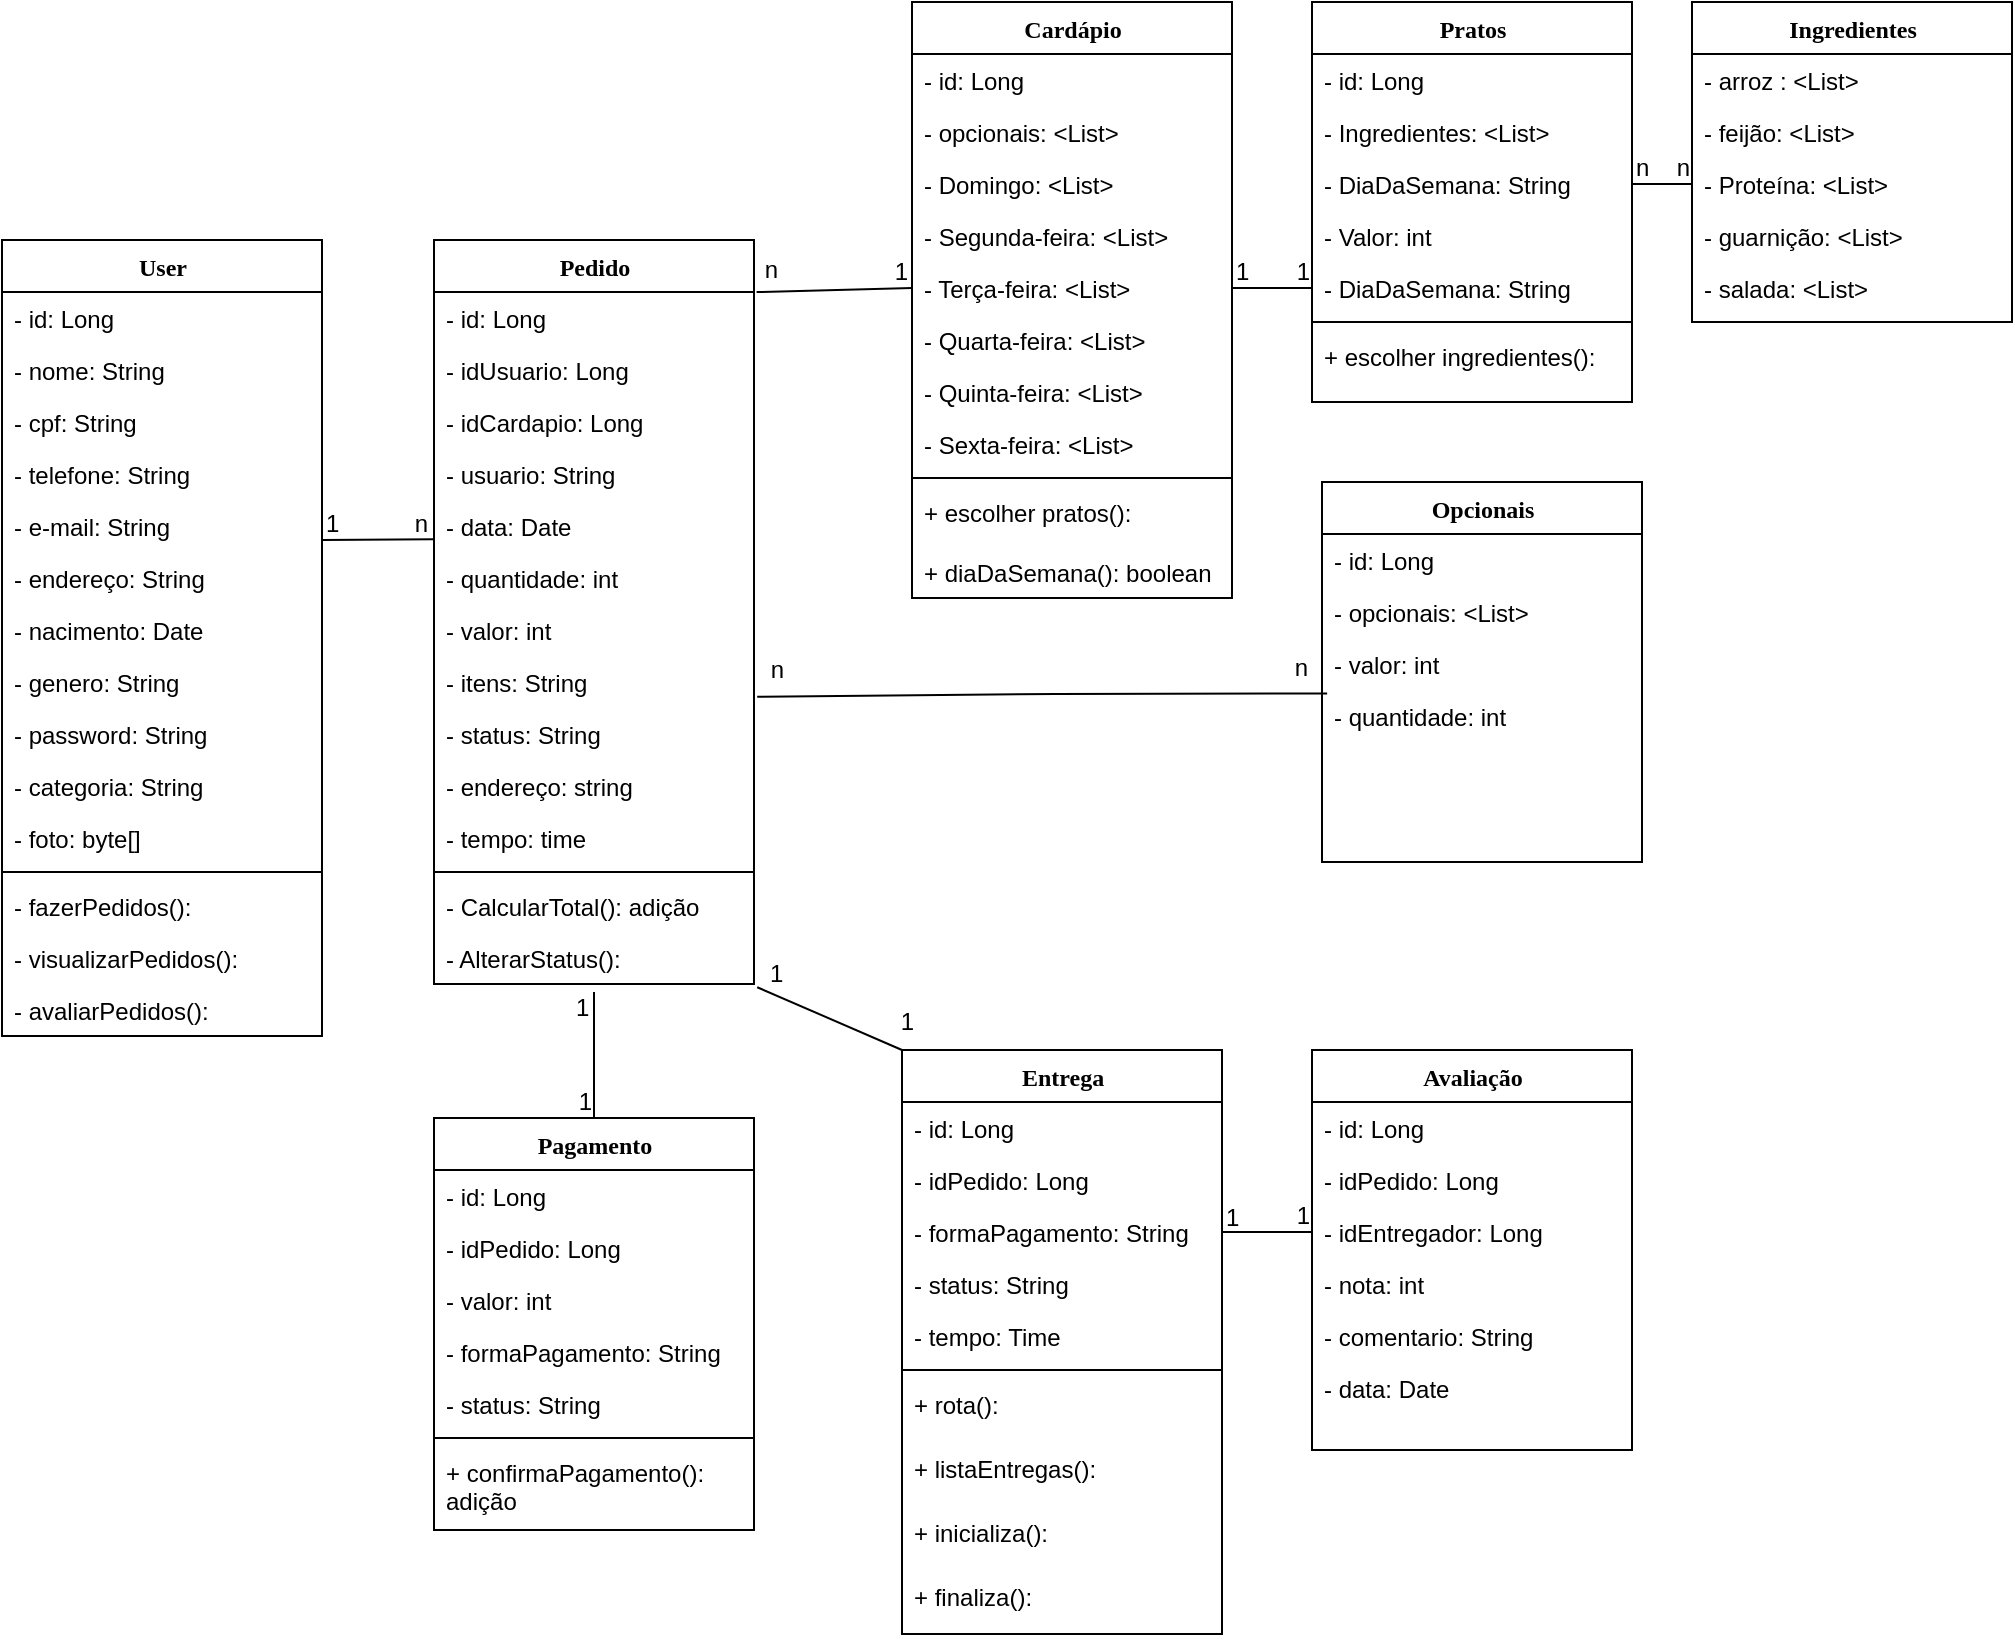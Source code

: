 <mxfile version="23.1.5" type="github">
  <diagram name="Page-1" id="9f46799a-70d6-7492-0946-bef42562c5a5">
    <mxGraphModel dx="1012" dy="370" grid="1" gridSize="10" guides="1" tooltips="1" connect="1" arrows="1" fold="1" page="1" pageScale="1" pageWidth="1100" pageHeight="850" background="none" math="0" shadow="0">
      <root>
        <mxCell id="0" />
        <mxCell id="1" parent="0" />
        <mxCell id="78961159f06e98e8-17" value="User" style="swimlane;html=1;fontStyle=1;align=center;verticalAlign=top;childLayout=stackLayout;horizontal=1;startSize=26;horizontalStack=0;resizeParent=1;resizeLast=0;collapsible=1;marginBottom=0;swimlaneFillColor=#ffffff;rounded=0;shadow=0;comic=0;labelBackgroundColor=none;strokeWidth=1;fillColor=none;fontFamily=Verdana;fontSize=12" parent="1" vertex="1">
          <mxGeometry x="20" y="139" width="160" height="398" as="geometry" />
        </mxCell>
        <mxCell id="78961159f06e98e8-21" value="- id: Long" style="text;html=1;strokeColor=none;fillColor=none;align=left;verticalAlign=top;spacingLeft=4;spacingRight=4;whiteSpace=wrap;overflow=hidden;rotatable=0;points=[[0,0.5],[1,0.5]];portConstraint=eastwest;" parent="78961159f06e98e8-17" vertex="1">
          <mxGeometry y="26" width="160" height="26" as="geometry" />
        </mxCell>
        <mxCell id="LVSfoBUtal7aQ-BoGcMX-21" value="- nome: String" style="text;html=1;strokeColor=none;fillColor=none;align=left;verticalAlign=top;spacingLeft=4;spacingRight=4;whiteSpace=wrap;overflow=hidden;rotatable=0;points=[[0,0.5],[1,0.5]];portConstraint=eastwest;" parent="78961159f06e98e8-17" vertex="1">
          <mxGeometry y="52" width="160" height="26" as="geometry" />
        </mxCell>
        <mxCell id="78961159f06e98e8-23" value="- cpf: String" style="text;html=1;strokeColor=none;fillColor=none;align=left;verticalAlign=top;spacingLeft=4;spacingRight=4;whiteSpace=wrap;overflow=hidden;rotatable=0;points=[[0,0.5],[1,0.5]];portConstraint=eastwest;" parent="78961159f06e98e8-17" vertex="1">
          <mxGeometry y="78" width="160" height="26" as="geometry" />
        </mxCell>
        <mxCell id="78961159f06e98e8-25" value="- telefone: String" style="text;html=1;strokeColor=none;fillColor=none;align=left;verticalAlign=top;spacingLeft=4;spacingRight=4;whiteSpace=wrap;overflow=hidden;rotatable=0;points=[[0,0.5],[1,0.5]];portConstraint=eastwest;" parent="78961159f06e98e8-17" vertex="1">
          <mxGeometry y="104" width="160" height="26" as="geometry" />
        </mxCell>
        <mxCell id="78961159f06e98e8-26" value="- e-mail: String" style="text;html=1;strokeColor=none;fillColor=none;align=left;verticalAlign=top;spacingLeft=4;spacingRight=4;whiteSpace=wrap;overflow=hidden;rotatable=0;points=[[0,0.5],[1,0.5]];portConstraint=eastwest;" parent="78961159f06e98e8-17" vertex="1">
          <mxGeometry y="130" width="160" height="26" as="geometry" />
        </mxCell>
        <mxCell id="78961159f06e98e8-24" value="- endereço: String&lt;div&gt;&lt;br&gt;&lt;/div&gt;" style="text;html=1;strokeColor=none;fillColor=none;align=left;verticalAlign=top;spacingLeft=4;spacingRight=4;whiteSpace=wrap;overflow=hidden;rotatable=0;points=[[0,0.5],[1,0.5]];portConstraint=eastwest;" parent="78961159f06e98e8-17" vertex="1">
          <mxGeometry y="156" width="160" height="26" as="geometry" />
        </mxCell>
        <mxCell id="LVSfoBUtal7aQ-BoGcMX-1" value="- nacimento: Date&lt;div&gt;&lt;br&gt;&lt;/div&gt;" style="text;html=1;strokeColor=none;fillColor=none;align=left;verticalAlign=top;spacingLeft=4;spacingRight=4;whiteSpace=wrap;overflow=hidden;rotatable=0;points=[[0,0.5],[1,0.5]];portConstraint=eastwest;" parent="78961159f06e98e8-17" vertex="1">
          <mxGeometry y="182" width="160" height="26" as="geometry" />
        </mxCell>
        <mxCell id="LVSfoBUtal7aQ-BoGcMX-2" value="- genero: String&lt;div&gt;&lt;br&gt;&lt;/div&gt;" style="text;html=1;strokeColor=none;fillColor=none;align=left;verticalAlign=top;spacingLeft=4;spacingRight=4;whiteSpace=wrap;overflow=hidden;rotatable=0;points=[[0,0.5],[1,0.5]];portConstraint=eastwest;" parent="78961159f06e98e8-17" vertex="1">
          <mxGeometry y="208" width="160" height="26" as="geometry" />
        </mxCell>
        <mxCell id="LVSfoBUtal7aQ-BoGcMX-3" value="- password: String&lt;div&gt;&lt;br&gt;&lt;/div&gt;" style="text;html=1;strokeColor=none;fillColor=none;align=left;verticalAlign=top;spacingLeft=4;spacingRight=4;whiteSpace=wrap;overflow=hidden;rotatable=0;points=[[0,0.5],[1,0.5]];portConstraint=eastwest;" parent="78961159f06e98e8-17" vertex="1">
          <mxGeometry y="234" width="160" height="26" as="geometry" />
        </mxCell>
        <mxCell id="LVSfoBUtal7aQ-BoGcMX-4" value="- categoria: String&lt;div&gt;&lt;br&gt;&lt;/div&gt;" style="text;html=1;strokeColor=none;fillColor=none;align=left;verticalAlign=top;spacingLeft=4;spacingRight=4;whiteSpace=wrap;overflow=hidden;rotatable=0;points=[[0,0.5],[1,0.5]];portConstraint=eastwest;" parent="78961159f06e98e8-17" vertex="1">
          <mxGeometry y="260" width="160" height="26" as="geometry" />
        </mxCell>
        <mxCell id="LVSfoBUtal7aQ-BoGcMX-5" value="- foto: byte[]&lt;div&gt;&lt;br&gt;&lt;/div&gt;" style="text;html=1;strokeColor=none;fillColor=none;align=left;verticalAlign=top;spacingLeft=4;spacingRight=4;whiteSpace=wrap;overflow=hidden;rotatable=0;points=[[0,0.5],[1,0.5]];portConstraint=eastwest;" parent="78961159f06e98e8-17" vertex="1">
          <mxGeometry y="286" width="160" height="26" as="geometry" />
        </mxCell>
        <mxCell id="78961159f06e98e8-19" value="" style="line;html=1;strokeWidth=1;fillColor=none;align=left;verticalAlign=middle;spacingTop=-1;spacingLeft=3;spacingRight=3;rotatable=0;labelPosition=right;points=[];portConstraint=eastwest;" parent="78961159f06e98e8-17" vertex="1">
          <mxGeometry y="312" width="160" height="8" as="geometry" />
        </mxCell>
        <mxCell id="LVSfoBUtal7aQ-BoGcMX-50" value="- fazerPedidos():" style="text;html=1;strokeColor=none;fillColor=none;align=left;verticalAlign=top;spacingLeft=4;spacingRight=4;whiteSpace=wrap;overflow=hidden;rotatable=0;points=[[0,0.5],[1,0.5]];portConstraint=eastwest;" parent="78961159f06e98e8-17" vertex="1">
          <mxGeometry y="320" width="160" height="26" as="geometry" />
        </mxCell>
        <mxCell id="LVSfoBUtal7aQ-BoGcMX-51" value="- visualizarPedidos():" style="text;html=1;strokeColor=none;fillColor=none;align=left;verticalAlign=top;spacingLeft=4;spacingRight=4;whiteSpace=wrap;overflow=hidden;rotatable=0;points=[[0,0.5],[1,0.5]];portConstraint=eastwest;" parent="78961159f06e98e8-17" vertex="1">
          <mxGeometry y="346" width="160" height="26" as="geometry" />
        </mxCell>
        <mxCell id="rGx-D_b44QxPL7IVL5x0-63" value="- avaliarPedidos():" style="text;html=1;strokeColor=none;fillColor=none;align=left;verticalAlign=top;spacingLeft=4;spacingRight=4;whiteSpace=wrap;overflow=hidden;rotatable=0;points=[[0,0.5],[1,0.5]];portConstraint=eastwest;" vertex="1" parent="78961159f06e98e8-17">
          <mxGeometry y="372" width="160" height="26" as="geometry" />
        </mxCell>
        <mxCell id="78961159f06e98e8-30" value="Cardápio" style="swimlane;html=1;fontStyle=1;align=center;verticalAlign=top;childLayout=stackLayout;horizontal=1;startSize=26;horizontalStack=0;resizeParent=1;resizeLast=0;collapsible=1;marginBottom=0;swimlaneFillColor=#ffffff;rounded=0;shadow=0;comic=0;labelBackgroundColor=none;strokeWidth=1;fillColor=none;fontFamily=Verdana;fontSize=12" parent="1" vertex="1">
          <mxGeometry x="475" y="20" width="160" height="298" as="geometry" />
        </mxCell>
        <mxCell id="78961159f06e98e8-31" value="- id: Long" style="text;html=1;strokeColor=none;fillColor=none;align=left;verticalAlign=top;spacingLeft=4;spacingRight=4;whiteSpace=wrap;overflow=hidden;rotatable=0;points=[[0,0.5],[1,0.5]];portConstraint=eastwest;" parent="78961159f06e98e8-30" vertex="1">
          <mxGeometry y="26" width="160" height="26" as="geometry" />
        </mxCell>
        <mxCell id="rGx-D_b44QxPL7IVL5x0-75" value="- opcionais: &amp;lt;List&amp;gt;" style="text;html=1;strokeColor=none;fillColor=none;align=left;verticalAlign=top;spacingLeft=4;spacingRight=4;whiteSpace=wrap;overflow=hidden;rotatable=0;points=[[0,0.5],[1,0.5]];portConstraint=eastwest;" vertex="1" parent="78961159f06e98e8-30">
          <mxGeometry y="52" width="160" height="26" as="geometry" />
        </mxCell>
        <mxCell id="rGx-D_b44QxPL7IVL5x0-22" value="- Domingo: &amp;lt;List&amp;gt;" style="text;html=1;strokeColor=none;fillColor=none;align=left;verticalAlign=top;spacingLeft=4;spacingRight=4;whiteSpace=wrap;overflow=hidden;rotatable=0;points=[[0,0.5],[1,0.5]];portConstraint=eastwest;" vertex="1" parent="78961159f06e98e8-30">
          <mxGeometry y="78" width="160" height="26" as="geometry" />
        </mxCell>
        <mxCell id="LVSfoBUtal7aQ-BoGcMX-16" value="- Segunda-feira: &amp;lt;List&amp;gt;" style="text;html=1;strokeColor=none;fillColor=none;align=left;verticalAlign=top;spacingLeft=4;spacingRight=4;whiteSpace=wrap;overflow=hidden;rotatable=0;points=[[0,0.5],[1,0.5]];portConstraint=eastwest;" parent="78961159f06e98e8-30" vertex="1">
          <mxGeometry y="104" width="160" height="26" as="geometry" />
        </mxCell>
        <mxCell id="LVSfoBUtal7aQ-BoGcMX-17" value="- Terça-feira: &amp;lt;List&amp;gt;" style="text;html=1;strokeColor=none;fillColor=none;align=left;verticalAlign=top;spacingLeft=4;spacingRight=4;whiteSpace=wrap;overflow=hidden;rotatable=0;points=[[0,0.5],[1,0.5]];portConstraint=eastwest;" parent="78961159f06e98e8-30" vertex="1">
          <mxGeometry y="130" width="160" height="26" as="geometry" />
        </mxCell>
        <mxCell id="LVSfoBUtal7aQ-BoGcMX-18" value="- Quarta-feira: &amp;lt;List&amp;gt;" style="text;html=1;strokeColor=none;fillColor=none;align=left;verticalAlign=top;spacingLeft=4;spacingRight=4;whiteSpace=wrap;overflow=hidden;rotatable=0;points=[[0,0.5],[1,0.5]];portConstraint=eastwest;" parent="78961159f06e98e8-30" vertex="1">
          <mxGeometry y="156" width="160" height="26" as="geometry" />
        </mxCell>
        <mxCell id="rGx-D_b44QxPL7IVL5x0-26" value="- Quinta-feira: &amp;lt;List&amp;gt;" style="text;html=1;strokeColor=none;fillColor=none;align=left;verticalAlign=top;spacingLeft=4;spacingRight=4;whiteSpace=wrap;overflow=hidden;rotatable=0;points=[[0,0.5],[1,0.5]];portConstraint=eastwest;" vertex="1" parent="78961159f06e98e8-30">
          <mxGeometry y="182" width="160" height="26" as="geometry" />
        </mxCell>
        <mxCell id="rGx-D_b44QxPL7IVL5x0-27" value="- Sexta-feira: &amp;lt;List&amp;gt;" style="text;html=1;strokeColor=none;fillColor=none;align=left;verticalAlign=top;spacingLeft=4;spacingRight=4;whiteSpace=wrap;overflow=hidden;rotatable=0;points=[[0,0.5],[1,0.5]];portConstraint=eastwest;" vertex="1" parent="78961159f06e98e8-30">
          <mxGeometry y="208" width="160" height="26" as="geometry" />
        </mxCell>
        <mxCell id="78961159f06e98e8-38" value="" style="line;html=1;strokeWidth=1;fillColor=none;align=left;verticalAlign=middle;spacingTop=-1;spacingLeft=3;spacingRight=3;rotatable=0;labelPosition=right;points=[];portConstraint=eastwest;" parent="78961159f06e98e8-30" vertex="1">
          <mxGeometry y="234" width="160" height="8" as="geometry" />
        </mxCell>
        <mxCell id="rGx-D_b44QxPL7IVL5x0-25" value="+ escolher pratos():&amp;nbsp;" style="text;html=1;strokeColor=none;fillColor=none;align=left;verticalAlign=top;spacingLeft=4;spacingRight=4;whiteSpace=wrap;overflow=hidden;rotatable=0;points=[[0,0.5],[1,0.5]];portConstraint=eastwest;" vertex="1" parent="78961159f06e98e8-30">
          <mxGeometry y="242" width="160" height="30" as="geometry" />
        </mxCell>
        <mxCell id="78961159f06e98e8-42" value="+ diaDaSemana(): boolean" style="text;html=1;strokeColor=none;fillColor=none;align=left;verticalAlign=top;spacingLeft=4;spacingRight=4;whiteSpace=wrap;overflow=hidden;rotatable=0;points=[[0,0.5],[1,0.5]];portConstraint=eastwest;" parent="78961159f06e98e8-30" vertex="1">
          <mxGeometry y="272" width="160" height="26" as="geometry" />
        </mxCell>
        <mxCell id="78961159f06e98e8-43" value="Avaliação" style="swimlane;html=1;fontStyle=1;align=center;verticalAlign=top;childLayout=stackLayout;horizontal=1;startSize=26;horizontalStack=0;resizeParent=1;resizeLast=0;collapsible=1;marginBottom=0;swimlaneFillColor=#ffffff;rounded=0;shadow=0;comic=0;labelBackgroundColor=none;strokeWidth=1;fillColor=none;fontFamily=Verdana;fontSize=12" parent="1" vertex="1">
          <mxGeometry x="675" y="544" width="160" height="200" as="geometry" />
        </mxCell>
        <mxCell id="78961159f06e98e8-44" value="- id: Long" style="text;html=1;strokeColor=none;fillColor=none;align=left;verticalAlign=top;spacingLeft=4;spacingRight=4;whiteSpace=wrap;overflow=hidden;rotatable=0;points=[[0,0.5],[1,0.5]];portConstraint=eastwest;" parent="78961159f06e98e8-43" vertex="1">
          <mxGeometry y="26" width="160" height="26" as="geometry" />
        </mxCell>
        <mxCell id="78961159f06e98e8-45" value="- idPedido: Long" style="text;html=1;strokeColor=none;fillColor=none;align=left;verticalAlign=top;spacingLeft=4;spacingRight=4;whiteSpace=wrap;overflow=hidden;rotatable=0;points=[[0,0.5],[1,0.5]];portConstraint=eastwest;" parent="78961159f06e98e8-43" vertex="1">
          <mxGeometry y="52" width="160" height="26" as="geometry" />
        </mxCell>
        <mxCell id="78961159f06e98e8-49" value="- idEntregador: Long" style="text;html=1;strokeColor=none;fillColor=none;align=left;verticalAlign=top;spacingLeft=4;spacingRight=4;whiteSpace=wrap;overflow=hidden;rotatable=0;points=[[0,0.5],[1,0.5]];portConstraint=eastwest;" parent="78961159f06e98e8-43" vertex="1">
          <mxGeometry y="78" width="160" height="26" as="geometry" />
        </mxCell>
        <mxCell id="LVSfoBUtal7aQ-BoGcMX-27" value="- nota: int" style="text;html=1;strokeColor=none;fillColor=none;align=left;verticalAlign=top;spacingLeft=4;spacingRight=4;whiteSpace=wrap;overflow=hidden;rotatable=0;points=[[0,0.5],[1,0.5]];portConstraint=eastwest;" parent="78961159f06e98e8-43" vertex="1">
          <mxGeometry y="104" width="160" height="26" as="geometry" />
        </mxCell>
        <mxCell id="LVSfoBUtal7aQ-BoGcMX-28" value="- comentario: String" style="text;html=1;strokeColor=none;fillColor=none;align=left;verticalAlign=top;spacingLeft=4;spacingRight=4;whiteSpace=wrap;overflow=hidden;rotatable=0;points=[[0,0.5],[1,0.5]];portConstraint=eastwest;" parent="78961159f06e98e8-43" vertex="1">
          <mxGeometry y="130" width="160" height="26" as="geometry" />
        </mxCell>
        <mxCell id="LVSfoBUtal7aQ-BoGcMX-29" value="- data: Date" style="text;html=1;strokeColor=none;fillColor=none;align=left;verticalAlign=top;spacingLeft=4;spacingRight=4;whiteSpace=wrap;overflow=hidden;rotatable=0;points=[[0,0.5],[1,0.5]];portConstraint=eastwest;" parent="78961159f06e98e8-43" vertex="1">
          <mxGeometry y="156" width="160" height="26" as="geometry" />
        </mxCell>
        <mxCell id="78961159f06e98e8-69" value="Pedido" style="swimlane;html=1;fontStyle=1;align=center;verticalAlign=top;childLayout=stackLayout;horizontal=1;startSize=26;horizontalStack=0;resizeParent=1;resizeLast=0;collapsible=1;marginBottom=0;swimlaneFillColor=#ffffff;rounded=0;shadow=0;comic=0;labelBackgroundColor=none;strokeWidth=1;fillColor=none;fontFamily=Verdana;fontSize=12" parent="1" vertex="1">
          <mxGeometry x="236" y="139" width="160" height="372" as="geometry" />
        </mxCell>
        <mxCell id="LVSfoBUtal7aQ-BoGcMX-22" value="- id: Long" style="text;html=1;strokeColor=none;fillColor=none;align=left;verticalAlign=top;spacingLeft=4;spacingRight=4;whiteSpace=wrap;overflow=hidden;rotatable=0;points=[[0,0.5],[1,0.5]];portConstraint=eastwest;" parent="78961159f06e98e8-69" vertex="1">
          <mxGeometry y="26" width="160" height="26" as="geometry" />
        </mxCell>
        <mxCell id="LVSfoBUtal7aQ-BoGcMX-23" value="- idUsuario: Long" style="text;html=1;strokeColor=none;fillColor=none;align=left;verticalAlign=top;spacingLeft=4;spacingRight=4;whiteSpace=wrap;overflow=hidden;rotatable=0;points=[[0,0.5],[1,0.5]];portConstraint=eastwest;" parent="78961159f06e98e8-69" vertex="1">
          <mxGeometry y="52" width="160" height="26" as="geometry" />
        </mxCell>
        <mxCell id="rGx-D_b44QxPL7IVL5x0-43" value="- idCardapio: Long" style="text;html=1;strokeColor=none;fillColor=none;align=left;verticalAlign=top;spacingLeft=4;spacingRight=4;whiteSpace=wrap;overflow=hidden;rotatable=0;points=[[0,0.5],[1,0.5]];portConstraint=eastwest;" vertex="1" parent="78961159f06e98e8-69">
          <mxGeometry y="78" width="160" height="26" as="geometry" />
        </mxCell>
        <mxCell id="LVSfoBUtal7aQ-BoGcMX-24" value="- usuario: String" style="text;html=1;strokeColor=none;fillColor=none;align=left;verticalAlign=top;spacingLeft=4;spacingRight=4;whiteSpace=wrap;overflow=hidden;rotatable=0;points=[[0,0.5],[1,0.5]];portConstraint=eastwest;" parent="78961159f06e98e8-69" vertex="1">
          <mxGeometry y="104" width="160" height="26" as="geometry" />
        </mxCell>
        <mxCell id="78961159f06e98e8-71" value="- data: Date" style="text;html=1;strokeColor=none;fillColor=none;align=left;verticalAlign=top;spacingLeft=4;spacingRight=4;whiteSpace=wrap;overflow=hidden;rotatable=0;points=[[0,0.5],[1,0.5]];portConstraint=eastwest;" parent="78961159f06e98e8-69" vertex="1">
          <mxGeometry y="130" width="160" height="26" as="geometry" />
        </mxCell>
        <mxCell id="rGx-D_b44QxPL7IVL5x0-80" value="- quantidade: int" style="text;html=1;strokeColor=none;fillColor=none;align=left;verticalAlign=top;spacingLeft=4;spacingRight=4;whiteSpace=wrap;overflow=hidden;rotatable=0;points=[[0,0.5],[1,0.5]];portConstraint=eastwest;" vertex="1" parent="78961159f06e98e8-69">
          <mxGeometry y="156" width="160" height="26" as="geometry" />
        </mxCell>
        <mxCell id="78961159f06e98e8-72" value="- valor: int" style="text;html=1;strokeColor=none;fillColor=none;align=left;verticalAlign=top;spacingLeft=4;spacingRight=4;whiteSpace=wrap;overflow=hidden;rotatable=0;points=[[0,0.5],[1,0.5]];portConstraint=eastwest;" parent="78961159f06e98e8-69" vertex="1">
          <mxGeometry y="182" width="160" height="26" as="geometry" />
        </mxCell>
        <mxCell id="78961159f06e98e8-74" value="- itens: String" style="text;html=1;strokeColor=none;fillColor=none;align=left;verticalAlign=top;spacingLeft=4;spacingRight=4;whiteSpace=wrap;overflow=hidden;rotatable=0;points=[[0,0.5],[1,0.5]];portConstraint=eastwest;" parent="78961159f06e98e8-69" vertex="1">
          <mxGeometry y="208" width="160" height="26" as="geometry" />
        </mxCell>
        <mxCell id="78961159f06e98e8-75" value="- status: String" style="text;html=1;strokeColor=none;fillColor=none;align=left;verticalAlign=top;spacingLeft=4;spacingRight=4;whiteSpace=wrap;overflow=hidden;rotatable=0;points=[[0,0.5],[1,0.5]];portConstraint=eastwest;" parent="78961159f06e98e8-69" vertex="1">
          <mxGeometry y="234" width="160" height="26" as="geometry" />
        </mxCell>
        <mxCell id="78961159f06e98e8-76" value="- endereço: string" style="text;html=1;strokeColor=none;fillColor=none;align=left;verticalAlign=top;spacingLeft=4;spacingRight=4;whiteSpace=wrap;overflow=hidden;rotatable=0;points=[[0,0.5],[1,0.5]];portConstraint=eastwest;" parent="78961159f06e98e8-69" vertex="1">
          <mxGeometry y="260" width="160" height="26" as="geometry" />
        </mxCell>
        <mxCell id="rGx-D_b44QxPL7IVL5x0-44" value="- tempo: time" style="text;html=1;strokeColor=none;fillColor=none;align=left;verticalAlign=top;spacingLeft=4;spacingRight=4;whiteSpace=wrap;overflow=hidden;rotatable=0;points=[[0,0.5],[1,0.5]];portConstraint=eastwest;" vertex="1" parent="78961159f06e98e8-69">
          <mxGeometry y="286" width="160" height="26" as="geometry" />
        </mxCell>
        <mxCell id="78961159f06e98e8-77" value="" style="line;html=1;strokeWidth=1;fillColor=none;align=left;verticalAlign=middle;spacingTop=-1;spacingLeft=3;spacingRight=3;rotatable=0;labelPosition=right;points=[];portConstraint=eastwest;" parent="78961159f06e98e8-69" vertex="1">
          <mxGeometry y="312" width="160" height="8" as="geometry" />
        </mxCell>
        <mxCell id="rGx-D_b44QxPL7IVL5x0-62" value="- CalcularTotal(): adição" style="text;html=1;strokeColor=none;fillColor=none;align=left;verticalAlign=top;spacingLeft=4;spacingRight=4;whiteSpace=wrap;overflow=hidden;rotatable=0;points=[[0,0.5],[1,0.5]];portConstraint=eastwest;" vertex="1" parent="78961159f06e98e8-69">
          <mxGeometry y="320" width="160" height="26" as="geometry" />
        </mxCell>
        <mxCell id="78961159f06e98e8-81" value="- AlterarStatus():" style="text;html=1;strokeColor=none;fillColor=none;align=left;verticalAlign=top;spacingLeft=4;spacingRight=4;whiteSpace=wrap;overflow=hidden;rotatable=0;points=[[0,0.5],[1,0.5]];portConstraint=eastwest;" parent="78961159f06e98e8-69" vertex="1">
          <mxGeometry y="346" width="160" height="26" as="geometry" />
        </mxCell>
        <mxCell id="LVSfoBUtal7aQ-BoGcMX-31" value="Pagamento" style="swimlane;html=1;fontStyle=1;align=center;verticalAlign=top;childLayout=stackLayout;horizontal=1;startSize=26;horizontalStack=0;resizeParent=1;resizeLast=0;collapsible=1;marginBottom=0;swimlaneFillColor=#ffffff;rounded=0;shadow=0;comic=0;labelBackgroundColor=none;strokeWidth=1;fillColor=none;fontFamily=Verdana;fontSize=12" parent="1" vertex="1">
          <mxGeometry x="236" y="578" width="160" height="206" as="geometry" />
        </mxCell>
        <mxCell id="LVSfoBUtal7aQ-BoGcMX-32" value="- id: Long" style="text;html=1;strokeColor=none;fillColor=none;align=left;verticalAlign=top;spacingLeft=4;spacingRight=4;whiteSpace=wrap;overflow=hidden;rotatable=0;points=[[0,0.5],[1,0.5]];portConstraint=eastwest;" parent="LVSfoBUtal7aQ-BoGcMX-31" vertex="1">
          <mxGeometry y="26" width="160" height="26" as="geometry" />
        </mxCell>
        <mxCell id="LVSfoBUtal7aQ-BoGcMX-33" value="- idPedido: Long" style="text;html=1;strokeColor=none;fillColor=none;align=left;verticalAlign=top;spacingLeft=4;spacingRight=4;whiteSpace=wrap;overflow=hidden;rotatable=0;points=[[0,0.5],[1,0.5]];portConstraint=eastwest;" parent="LVSfoBUtal7aQ-BoGcMX-31" vertex="1">
          <mxGeometry y="52" width="160" height="26" as="geometry" />
        </mxCell>
        <mxCell id="rGx-D_b44QxPL7IVL5x0-81" value="- valor: int" style="text;html=1;strokeColor=none;fillColor=none;align=left;verticalAlign=top;spacingLeft=4;spacingRight=4;whiteSpace=wrap;overflow=hidden;rotatable=0;points=[[0,0.5],[1,0.5]];portConstraint=eastwest;" vertex="1" parent="LVSfoBUtal7aQ-BoGcMX-31">
          <mxGeometry y="78" width="160" height="26" as="geometry" />
        </mxCell>
        <mxCell id="LVSfoBUtal7aQ-BoGcMX-35" value="- formaPagamento: String" style="text;html=1;strokeColor=none;fillColor=none;align=left;verticalAlign=top;spacingLeft=4;spacingRight=4;whiteSpace=wrap;overflow=hidden;rotatable=0;points=[[0,0.5],[1,0.5]];portConstraint=eastwest;" parent="LVSfoBUtal7aQ-BoGcMX-31" vertex="1">
          <mxGeometry y="104" width="160" height="26" as="geometry" />
        </mxCell>
        <mxCell id="LVSfoBUtal7aQ-BoGcMX-36" value="- status: String" style="text;html=1;strokeColor=none;fillColor=none;align=left;verticalAlign=top;spacingLeft=4;spacingRight=4;whiteSpace=wrap;overflow=hidden;rotatable=0;points=[[0,0.5],[1,0.5]];portConstraint=eastwest;" parent="LVSfoBUtal7aQ-BoGcMX-31" vertex="1">
          <mxGeometry y="130" width="160" height="26" as="geometry" />
        </mxCell>
        <mxCell id="LVSfoBUtal7aQ-BoGcMX-38" value="" style="line;html=1;strokeWidth=1;fillColor=none;align=left;verticalAlign=middle;spacingTop=-1;spacingLeft=3;spacingRight=3;rotatable=0;labelPosition=right;points=[];portConstraint=eastwest;" parent="LVSfoBUtal7aQ-BoGcMX-31" vertex="1">
          <mxGeometry y="156" width="160" height="8" as="geometry" />
        </mxCell>
        <mxCell id="LVSfoBUtal7aQ-BoGcMX-39" value="+ confirmaPagamento(): adição" style="text;html=1;strokeColor=none;fillColor=none;align=left;verticalAlign=top;spacingLeft=4;spacingRight=4;whiteSpace=wrap;overflow=hidden;rotatable=0;points=[[0,0.5],[1,0.5]];portConstraint=eastwest;" parent="LVSfoBUtal7aQ-BoGcMX-31" vertex="1">
          <mxGeometry y="164" width="160" height="42" as="geometry" />
        </mxCell>
        <mxCell id="LVSfoBUtal7aQ-BoGcMX-40" value="Entrega" style="swimlane;html=1;fontStyle=1;align=center;verticalAlign=top;childLayout=stackLayout;horizontal=1;startSize=26;horizontalStack=0;resizeParent=1;resizeLast=0;collapsible=1;marginBottom=0;swimlaneFillColor=#ffffff;rounded=0;shadow=0;comic=0;labelBackgroundColor=none;strokeWidth=1;fillColor=none;fontFamily=Verdana;fontSize=12" parent="1" vertex="1">
          <mxGeometry x="470" y="544" width="160" height="292" as="geometry" />
        </mxCell>
        <mxCell id="LVSfoBUtal7aQ-BoGcMX-41" value="- id: Long" style="text;html=1;strokeColor=none;fillColor=none;align=left;verticalAlign=top;spacingLeft=4;spacingRight=4;whiteSpace=wrap;overflow=hidden;rotatable=0;points=[[0,0.5],[1,0.5]];portConstraint=eastwest;" parent="LVSfoBUtal7aQ-BoGcMX-40" vertex="1">
          <mxGeometry y="26" width="160" height="26" as="geometry" />
        </mxCell>
        <mxCell id="LVSfoBUtal7aQ-BoGcMX-42" value="- idPedido: Long" style="text;html=1;strokeColor=none;fillColor=none;align=left;verticalAlign=top;spacingLeft=4;spacingRight=4;whiteSpace=wrap;overflow=hidden;rotatable=0;points=[[0,0.5],[1,0.5]];portConstraint=eastwest;" parent="LVSfoBUtal7aQ-BoGcMX-40" vertex="1">
          <mxGeometry y="52" width="160" height="26" as="geometry" />
        </mxCell>
        <mxCell id="LVSfoBUtal7aQ-BoGcMX-43" value="- formaPagamento: String" style="text;html=1;strokeColor=none;fillColor=none;align=left;verticalAlign=top;spacingLeft=4;spacingRight=4;whiteSpace=wrap;overflow=hidden;rotatable=0;points=[[0,0.5],[1,0.5]];portConstraint=eastwest;" parent="LVSfoBUtal7aQ-BoGcMX-40" vertex="1">
          <mxGeometry y="78" width="160" height="26" as="geometry" />
        </mxCell>
        <mxCell id="LVSfoBUtal7aQ-BoGcMX-44" value="- status: String" style="text;html=1;strokeColor=none;fillColor=none;align=left;verticalAlign=top;spacingLeft=4;spacingRight=4;whiteSpace=wrap;overflow=hidden;rotatable=0;points=[[0,0.5],[1,0.5]];portConstraint=eastwest;" parent="LVSfoBUtal7aQ-BoGcMX-40" vertex="1">
          <mxGeometry y="104" width="160" height="26" as="geometry" />
        </mxCell>
        <mxCell id="rGx-D_b44QxPL7IVL5x0-65" value="- tempo: Time" style="text;html=1;strokeColor=none;fillColor=none;align=left;verticalAlign=top;spacingLeft=4;spacingRight=4;whiteSpace=wrap;overflow=hidden;rotatable=0;points=[[0,0.5],[1,0.5]];portConstraint=eastwest;" vertex="1" parent="LVSfoBUtal7aQ-BoGcMX-40">
          <mxGeometry y="130" width="160" height="26" as="geometry" />
        </mxCell>
        <mxCell id="LVSfoBUtal7aQ-BoGcMX-45" value="" style="line;html=1;strokeWidth=1;fillColor=none;align=left;verticalAlign=middle;spacingTop=-1;spacingLeft=3;spacingRight=3;rotatable=0;labelPosition=right;points=[];portConstraint=eastwest;" parent="LVSfoBUtal7aQ-BoGcMX-40" vertex="1">
          <mxGeometry y="156" width="160" height="8" as="geometry" />
        </mxCell>
        <mxCell id="LVSfoBUtal7aQ-BoGcMX-46" value="+ rota():&amp;nbsp;" style="text;html=1;strokeColor=none;fillColor=none;align=left;verticalAlign=top;spacingLeft=4;spacingRight=4;whiteSpace=wrap;overflow=hidden;rotatable=0;points=[[0,0.5],[1,0.5]];portConstraint=eastwest;" parent="LVSfoBUtal7aQ-BoGcMX-40" vertex="1">
          <mxGeometry y="164" width="160" height="32" as="geometry" />
        </mxCell>
        <mxCell id="rGx-D_b44QxPL7IVL5x0-83" value="+ listaEntregas():&amp;nbsp;" style="text;html=1;strokeColor=none;fillColor=none;align=left;verticalAlign=top;spacingLeft=4;spacingRight=4;whiteSpace=wrap;overflow=hidden;rotatable=0;points=[[0,0.5],[1,0.5]];portConstraint=eastwest;" vertex="1" parent="LVSfoBUtal7aQ-BoGcMX-40">
          <mxGeometry y="196" width="160" height="32" as="geometry" />
        </mxCell>
        <mxCell id="LVSfoBUtal7aQ-BoGcMX-49" value="+ inicializa():&amp;nbsp;" style="text;html=1;strokeColor=none;fillColor=none;align=left;verticalAlign=top;spacingLeft=4;spacingRight=4;whiteSpace=wrap;overflow=hidden;rotatable=0;points=[[0,0.5],[1,0.5]];portConstraint=eastwest;" parent="LVSfoBUtal7aQ-BoGcMX-40" vertex="1">
          <mxGeometry y="228" width="160" height="32" as="geometry" />
        </mxCell>
        <mxCell id="LVSfoBUtal7aQ-BoGcMX-48" value="+ finaliza():&amp;nbsp;" style="text;html=1;strokeColor=none;fillColor=none;align=left;verticalAlign=top;spacingLeft=4;spacingRight=4;whiteSpace=wrap;overflow=hidden;rotatable=0;points=[[0,0.5],[1,0.5]];portConstraint=eastwest;" parent="LVSfoBUtal7aQ-BoGcMX-40" vertex="1">
          <mxGeometry y="260" width="160" height="32" as="geometry" />
        </mxCell>
        <mxCell id="rGx-D_b44QxPL7IVL5x0-1" value="Pratos" style="swimlane;html=1;fontStyle=1;align=center;verticalAlign=top;childLayout=stackLayout;horizontal=1;startSize=26;horizontalStack=0;resizeParent=1;resizeLast=0;collapsible=1;marginBottom=0;swimlaneFillColor=#ffffff;rounded=0;shadow=0;comic=0;labelBackgroundColor=none;strokeWidth=1;fillColor=none;fontFamily=Verdana;fontSize=12" vertex="1" parent="1">
          <mxGeometry x="675" y="20" width="160" height="200" as="geometry" />
        </mxCell>
        <mxCell id="rGx-D_b44QxPL7IVL5x0-2" value="- id: Long" style="text;html=1;strokeColor=none;fillColor=none;align=left;verticalAlign=top;spacingLeft=4;spacingRight=4;whiteSpace=wrap;overflow=hidden;rotatable=0;points=[[0,0.5],[1,0.5]];portConstraint=eastwest;" vertex="1" parent="rGx-D_b44QxPL7IVL5x0-1">
          <mxGeometry y="26" width="160" height="26" as="geometry" />
        </mxCell>
        <mxCell id="rGx-D_b44QxPL7IVL5x0-21" value="- Ingredientes: &amp;lt;List&amp;gt;" style="text;html=1;strokeColor=none;fillColor=none;align=left;verticalAlign=top;spacingLeft=4;spacingRight=4;whiteSpace=wrap;overflow=hidden;rotatable=0;points=[[0,0.5],[1,0.5]];portConstraint=eastwest;" vertex="1" parent="rGx-D_b44QxPL7IVL5x0-1">
          <mxGeometry y="52" width="160" height="26" as="geometry" />
        </mxCell>
        <mxCell id="rGx-D_b44QxPL7IVL5x0-3" value="- DiaDaSemana: String" style="text;html=1;strokeColor=none;fillColor=none;align=left;verticalAlign=top;spacingLeft=4;spacingRight=4;whiteSpace=wrap;overflow=hidden;rotatable=0;points=[[0,0.5],[1,0.5]];portConstraint=eastwest;" vertex="1" parent="rGx-D_b44QxPL7IVL5x0-1">
          <mxGeometry y="78" width="160" height="26" as="geometry" />
        </mxCell>
        <mxCell id="rGx-D_b44QxPL7IVL5x0-46" value="- Valor: int" style="text;html=1;strokeColor=none;fillColor=none;align=left;verticalAlign=top;spacingLeft=4;spacingRight=4;whiteSpace=wrap;overflow=hidden;rotatable=0;points=[[0,0.5],[1,0.5]];portConstraint=eastwest;" vertex="1" parent="rGx-D_b44QxPL7IVL5x0-1">
          <mxGeometry y="104" width="160" height="26" as="geometry" />
        </mxCell>
        <mxCell id="rGx-D_b44QxPL7IVL5x0-47" value="- DiaDaSemana: String" style="text;html=1;strokeColor=none;fillColor=none;align=left;verticalAlign=top;spacingLeft=4;spacingRight=4;whiteSpace=wrap;overflow=hidden;rotatable=0;points=[[0,0.5],[1,0.5]];portConstraint=eastwest;" vertex="1" parent="rGx-D_b44QxPL7IVL5x0-1">
          <mxGeometry y="130" width="160" height="26" as="geometry" />
        </mxCell>
        <mxCell id="rGx-D_b44QxPL7IVL5x0-23" value="" style="line;html=1;strokeWidth=1;fillColor=none;align=left;verticalAlign=middle;spacingTop=-1;spacingLeft=3;spacingRight=3;rotatable=0;labelPosition=right;points=[];portConstraint=eastwest;" vertex="1" parent="rGx-D_b44QxPL7IVL5x0-1">
          <mxGeometry y="156" width="160" height="8" as="geometry" />
        </mxCell>
        <mxCell id="rGx-D_b44QxPL7IVL5x0-24" value="+ escolher ingredientes():&amp;nbsp;" style="text;html=1;strokeColor=none;fillColor=none;align=left;verticalAlign=top;spacingLeft=4;spacingRight=4;whiteSpace=wrap;overflow=hidden;rotatable=0;points=[[0,0.5],[1,0.5]];portConstraint=eastwest;" vertex="1" parent="rGx-D_b44QxPL7IVL5x0-1">
          <mxGeometry y="164" width="160" height="28" as="geometry" />
        </mxCell>
        <mxCell id="rGx-D_b44QxPL7IVL5x0-11" value="Ingredientes" style="swimlane;html=1;fontStyle=1;align=center;verticalAlign=top;childLayout=stackLayout;horizontal=1;startSize=26;horizontalStack=0;resizeParent=1;resizeLast=0;collapsible=1;marginBottom=0;swimlaneFillColor=#ffffff;rounded=0;shadow=0;comic=0;labelBackgroundColor=none;strokeWidth=1;fillColor=none;fontFamily=Verdana;fontSize=12" vertex="1" parent="1">
          <mxGeometry x="865" y="20" width="160" height="160" as="geometry" />
        </mxCell>
        <mxCell id="rGx-D_b44QxPL7IVL5x0-12" value="- arroz : &amp;lt;List&amp;gt;" style="text;html=1;strokeColor=none;fillColor=none;align=left;verticalAlign=top;spacingLeft=4;spacingRight=4;whiteSpace=wrap;overflow=hidden;rotatable=0;points=[[0,0.5],[1,0.5]];portConstraint=eastwest;" vertex="1" parent="rGx-D_b44QxPL7IVL5x0-11">
          <mxGeometry y="26" width="160" height="26" as="geometry" />
        </mxCell>
        <mxCell id="rGx-D_b44QxPL7IVL5x0-13" value="- feijão: &amp;lt;List&amp;gt;" style="text;html=1;strokeColor=none;fillColor=none;align=left;verticalAlign=top;spacingLeft=4;spacingRight=4;whiteSpace=wrap;overflow=hidden;rotatable=0;points=[[0,0.5],[1,0.5]];portConstraint=eastwest;" vertex="1" parent="rGx-D_b44QxPL7IVL5x0-11">
          <mxGeometry y="52" width="160" height="26" as="geometry" />
        </mxCell>
        <mxCell id="rGx-D_b44QxPL7IVL5x0-14" value="- Proteína: &amp;lt;List&amp;gt;" style="text;html=1;strokeColor=none;fillColor=none;align=left;verticalAlign=top;spacingLeft=4;spacingRight=4;whiteSpace=wrap;overflow=hidden;rotatable=0;points=[[0,0.5],[1,0.5]];portConstraint=eastwest;" vertex="1" parent="rGx-D_b44QxPL7IVL5x0-11">
          <mxGeometry y="78" width="160" height="26" as="geometry" />
        </mxCell>
        <mxCell id="rGx-D_b44QxPL7IVL5x0-15" value="- guarnição: &amp;lt;List&amp;gt;" style="text;html=1;strokeColor=none;fillColor=none;align=left;verticalAlign=top;spacingLeft=4;spacingRight=4;whiteSpace=wrap;overflow=hidden;rotatable=0;points=[[0,0.5],[1,0.5]];portConstraint=eastwest;" vertex="1" parent="rGx-D_b44QxPL7IVL5x0-11">
          <mxGeometry y="104" width="160" height="26" as="geometry" />
        </mxCell>
        <mxCell id="rGx-D_b44QxPL7IVL5x0-16" value="- salada: &amp;lt;List&amp;gt;" style="text;html=1;strokeColor=none;fillColor=none;align=left;verticalAlign=top;spacingLeft=4;spacingRight=4;whiteSpace=wrap;overflow=hidden;rotatable=0;points=[[0,0.5],[1,0.5]];portConstraint=eastwest;" vertex="1" parent="rGx-D_b44QxPL7IVL5x0-11">
          <mxGeometry y="130" width="160" height="26" as="geometry" />
        </mxCell>
        <mxCell id="rGx-D_b44QxPL7IVL5x0-31" value="" style="endArrow=none;html=1;rounded=0;entryX=0;entryY=0.754;entryDx=0;entryDy=0;entryPerimeter=0;" edge="1" parent="1" target="78961159f06e98e8-71">
          <mxGeometry relative="1" as="geometry">
            <mxPoint x="180" y="289" as="sourcePoint" />
            <mxPoint x="230" y="289" as="targetPoint" />
          </mxGeometry>
        </mxCell>
        <mxCell id="rGx-D_b44QxPL7IVL5x0-32" value="1" style="resizable=0;html=1;whiteSpace=wrap;align=left;verticalAlign=bottom;" connectable="0" vertex="1" parent="rGx-D_b44QxPL7IVL5x0-31">
          <mxGeometry x="-1" relative="1" as="geometry" />
        </mxCell>
        <mxCell id="rGx-D_b44QxPL7IVL5x0-33" value="n" style="resizable=0;html=1;whiteSpace=wrap;align=right;verticalAlign=bottom;" connectable="0" vertex="1" parent="rGx-D_b44QxPL7IVL5x0-31">
          <mxGeometry x="1" relative="1" as="geometry">
            <mxPoint x="-1" y="1" as="offset" />
          </mxGeometry>
        </mxCell>
        <mxCell id="rGx-D_b44QxPL7IVL5x0-36" value="" style="endArrow=none;html=1;rounded=0;entryX=0;entryY=0.5;entryDx=0;entryDy=0;exitX=1;exitY=0.5;exitDx=0;exitDy=0;" edge="1" parent="1" source="rGx-D_b44QxPL7IVL5x0-3" target="rGx-D_b44QxPL7IVL5x0-14">
          <mxGeometry relative="1" as="geometry">
            <mxPoint x="555" y="90" as="sourcePoint" />
            <mxPoint x="715" y="90" as="targetPoint" />
          </mxGeometry>
        </mxCell>
        <mxCell id="rGx-D_b44QxPL7IVL5x0-37" value="n" style="resizable=0;html=1;whiteSpace=wrap;align=left;verticalAlign=bottom;" connectable="0" vertex="1" parent="rGx-D_b44QxPL7IVL5x0-36">
          <mxGeometry x="-1" relative="1" as="geometry" />
        </mxCell>
        <mxCell id="rGx-D_b44QxPL7IVL5x0-38" value="n" style="resizable=0;html=1;whiteSpace=wrap;align=right;verticalAlign=bottom;" connectable="0" vertex="1" parent="rGx-D_b44QxPL7IVL5x0-36">
          <mxGeometry x="1" relative="1" as="geometry" />
        </mxCell>
        <mxCell id="rGx-D_b44QxPL7IVL5x0-39" value="" style="endArrow=none;html=1;rounded=0;exitX=1;exitY=0.5;exitDx=0;exitDy=0;" edge="1" parent="1" source="LVSfoBUtal7aQ-BoGcMX-17">
          <mxGeometry relative="1" as="geometry">
            <mxPoint x="835" y="160" as="sourcePoint" />
            <mxPoint x="675" y="163" as="targetPoint" />
          </mxGeometry>
        </mxCell>
        <mxCell id="rGx-D_b44QxPL7IVL5x0-40" value="1" style="resizable=0;html=1;whiteSpace=wrap;align=left;verticalAlign=bottom;" connectable="0" vertex="1" parent="rGx-D_b44QxPL7IVL5x0-39">
          <mxGeometry x="-1" relative="1" as="geometry" />
        </mxCell>
        <mxCell id="rGx-D_b44QxPL7IVL5x0-41" value="1" style="resizable=0;html=1;whiteSpace=wrap;align=right;verticalAlign=bottom;" connectable="0" vertex="1" parent="rGx-D_b44QxPL7IVL5x0-39">
          <mxGeometry x="1" relative="1" as="geometry" />
        </mxCell>
        <mxCell id="rGx-D_b44QxPL7IVL5x0-50" value="" style="endArrow=none;html=1;rounded=0;entryX=0;entryY=0.5;entryDx=0;entryDy=0;exitX=1.008;exitY=0.07;exitDx=0;exitDy=0;exitPerimeter=0;" edge="1" parent="1" source="78961159f06e98e8-69" target="LVSfoBUtal7aQ-BoGcMX-17">
          <mxGeometry relative="1" as="geometry">
            <mxPoint x="400" y="170" as="sourcePoint" />
            <mxPoint x="470" y="170" as="targetPoint" />
          </mxGeometry>
        </mxCell>
        <mxCell id="rGx-D_b44QxPL7IVL5x0-51" value="1" style="resizable=0;html=1;whiteSpace=wrap;align=right;verticalAlign=bottom;" connectable="0" vertex="1" parent="rGx-D_b44QxPL7IVL5x0-50">
          <mxGeometry x="1" relative="1" as="geometry" />
        </mxCell>
        <mxCell id="rGx-D_b44QxPL7IVL5x0-52" value="n" style="resizable=0;html=1;whiteSpace=wrap;align=right;verticalAlign=bottom;" connectable="0" vertex="1" parent="1">
          <mxGeometry x="409.0" y="162.004" as="geometry" />
        </mxCell>
        <mxCell id="rGx-D_b44QxPL7IVL5x0-53" value="" style="endArrow=none;html=1;rounded=0;exitX=0.5;exitY=1.154;exitDx=0;exitDy=0;exitPerimeter=0;entryX=0.5;entryY=0;entryDx=0;entryDy=0;" edge="1" parent="1" source="78961159f06e98e8-81" target="LVSfoBUtal7aQ-BoGcMX-31">
          <mxGeometry relative="1" as="geometry">
            <mxPoint x="645" y="336" as="sourcePoint" />
            <mxPoint x="685" y="336" as="targetPoint" />
          </mxGeometry>
        </mxCell>
        <mxCell id="rGx-D_b44QxPL7IVL5x0-54" value="1" style="resizable=0;html=1;whiteSpace=wrap;align=left;verticalAlign=bottom;" connectable="0" vertex="1" parent="rGx-D_b44QxPL7IVL5x0-53">
          <mxGeometry x="-1" relative="1" as="geometry">
            <mxPoint x="-11" y="16" as="offset" />
          </mxGeometry>
        </mxCell>
        <mxCell id="rGx-D_b44QxPL7IVL5x0-55" value="1" style="resizable=0;html=1;whiteSpace=wrap;align=right;verticalAlign=bottom;" connectable="0" vertex="1" parent="rGx-D_b44QxPL7IVL5x0-53">
          <mxGeometry x="1" relative="1" as="geometry" />
        </mxCell>
        <mxCell id="rGx-D_b44QxPL7IVL5x0-56" value="" style="endArrow=none;html=1;rounded=0;exitX=1.01;exitY=1.062;exitDx=0;exitDy=0;entryX=0;entryY=0;entryDx=0;entryDy=0;exitPerimeter=0;" edge="1" parent="1" source="78961159f06e98e8-81" target="LVSfoBUtal7aQ-BoGcMX-40">
          <mxGeometry relative="1" as="geometry">
            <mxPoint x="326" y="354" as="sourcePoint" />
            <mxPoint x="326" y="402" as="targetPoint" />
          </mxGeometry>
        </mxCell>
        <mxCell id="rGx-D_b44QxPL7IVL5x0-57" value="1" style="resizable=0;html=1;whiteSpace=wrap;align=left;verticalAlign=bottom;" connectable="0" vertex="1" parent="rGx-D_b44QxPL7IVL5x0-56">
          <mxGeometry x="-1" relative="1" as="geometry">
            <mxPoint x="4" y="2" as="offset" />
          </mxGeometry>
        </mxCell>
        <mxCell id="rGx-D_b44QxPL7IVL5x0-58" value="1" style="resizable=0;html=1;whiteSpace=wrap;align=right;verticalAlign=bottom;" connectable="0" vertex="1" parent="rGx-D_b44QxPL7IVL5x0-56">
          <mxGeometry x="1" relative="1" as="geometry">
            <mxPoint x="7" y="-6" as="offset" />
          </mxGeometry>
        </mxCell>
        <mxCell id="rGx-D_b44QxPL7IVL5x0-59" value="" style="endArrow=none;html=1;rounded=0;exitX=1;exitY=0.5;exitDx=0;exitDy=0;entryX=0;entryY=0.5;entryDx=0;entryDy=0;" edge="1" parent="1" source="LVSfoBUtal7aQ-BoGcMX-43" target="78961159f06e98e8-49">
          <mxGeometry relative="1" as="geometry">
            <mxPoint x="336" y="528" as="sourcePoint" />
            <mxPoint x="336" y="576" as="targetPoint" />
          </mxGeometry>
        </mxCell>
        <mxCell id="rGx-D_b44QxPL7IVL5x0-60" value="1" style="resizable=0;html=1;whiteSpace=wrap;align=left;verticalAlign=bottom;" connectable="0" vertex="1" parent="rGx-D_b44QxPL7IVL5x0-59">
          <mxGeometry x="-1" relative="1" as="geometry">
            <mxPoint y="1" as="offset" />
          </mxGeometry>
        </mxCell>
        <mxCell id="rGx-D_b44QxPL7IVL5x0-61" value="1" style="resizable=0;html=1;whiteSpace=wrap;align=right;verticalAlign=bottom;" connectable="0" vertex="1" parent="rGx-D_b44QxPL7IVL5x0-59">
          <mxGeometry x="1" relative="1" as="geometry" />
        </mxCell>
        <mxCell id="rGx-D_b44QxPL7IVL5x0-66" value="Opcionais" style="swimlane;html=1;fontStyle=1;align=center;verticalAlign=top;childLayout=stackLayout;horizontal=1;startSize=26;horizontalStack=0;resizeParent=1;resizeLast=0;collapsible=1;marginBottom=0;swimlaneFillColor=#ffffff;rounded=0;shadow=0;comic=0;labelBackgroundColor=none;strokeWidth=1;fillColor=none;fontFamily=Verdana;fontSize=12" vertex="1" parent="1">
          <mxGeometry x="680" y="260" width="160" height="190" as="geometry" />
        </mxCell>
        <mxCell id="rGx-D_b44QxPL7IVL5x0-67" value="- id: Long&lt;div&gt;&lt;br/&gt;&lt;/div&gt;" style="text;html=1;strokeColor=none;fillColor=none;align=left;verticalAlign=top;spacingLeft=4;spacingRight=4;whiteSpace=wrap;overflow=hidden;rotatable=0;points=[[0,0.5],[1,0.5]];portConstraint=eastwest;" vertex="1" parent="rGx-D_b44QxPL7IVL5x0-66">
          <mxGeometry y="26" width="160" height="26" as="geometry" />
        </mxCell>
        <mxCell id="rGx-D_b44QxPL7IVL5x0-72" value="- opcionais: &amp;lt;List&amp;gt;" style="text;html=1;strokeColor=none;fillColor=none;align=left;verticalAlign=top;spacingLeft=4;spacingRight=4;whiteSpace=wrap;overflow=hidden;rotatable=0;points=[[0,0.5],[1,0.5]];portConstraint=eastwest;" vertex="1" parent="rGx-D_b44QxPL7IVL5x0-66">
          <mxGeometry y="52" width="160" height="26" as="geometry" />
        </mxCell>
        <mxCell id="rGx-D_b44QxPL7IVL5x0-73" value="- valor: int" style="text;html=1;strokeColor=none;fillColor=none;align=left;verticalAlign=top;spacingLeft=4;spacingRight=4;whiteSpace=wrap;overflow=hidden;rotatable=0;points=[[0,0.5],[1,0.5]];portConstraint=eastwest;" vertex="1" parent="rGx-D_b44QxPL7IVL5x0-66">
          <mxGeometry y="78" width="160" height="26" as="geometry" />
        </mxCell>
        <mxCell id="rGx-D_b44QxPL7IVL5x0-79" value="- quantidade: int" style="text;html=1;strokeColor=none;fillColor=none;align=left;verticalAlign=top;spacingLeft=4;spacingRight=4;whiteSpace=wrap;overflow=hidden;rotatable=0;points=[[0,0.5],[1,0.5]];portConstraint=eastwest;" vertex="1" parent="rGx-D_b44QxPL7IVL5x0-66">
          <mxGeometry y="104" width="160" height="26" as="geometry" />
        </mxCell>
        <mxCell id="rGx-D_b44QxPL7IVL5x0-76" value="" style="endArrow=none;html=1;rounded=0;entryX=0.016;entryY=1.067;entryDx=0;entryDy=0;entryPerimeter=0;exitX=1.01;exitY=0.784;exitDx=0;exitDy=0;exitPerimeter=0;" edge="1" parent="1" source="78961159f06e98e8-74" target="rGx-D_b44QxPL7IVL5x0-73">
          <mxGeometry relative="1" as="geometry">
            <mxPoint x="530" y="230" as="sourcePoint" />
            <mxPoint x="690" y="230" as="targetPoint" />
            <Array as="points">
              <mxPoint x="547" y="366" />
            </Array>
          </mxGeometry>
        </mxCell>
        <mxCell id="rGx-D_b44QxPL7IVL5x0-77" value="n" style="resizable=0;html=1;whiteSpace=wrap;align=right;verticalAlign=bottom;" connectable="0" vertex="1" parent="rGx-D_b44QxPL7IVL5x0-76">
          <mxGeometry x="1" relative="1" as="geometry">
            <mxPoint x="-8" y="-4" as="offset" />
          </mxGeometry>
        </mxCell>
        <mxCell id="rGx-D_b44QxPL7IVL5x0-78" value="n" style="resizable=0;html=1;whiteSpace=wrap;align=right;verticalAlign=bottom;" connectable="0" vertex="1" parent="1">
          <mxGeometry x="408.998" y="360.001" as="geometry">
            <mxPoint x="4" y="2" as="offset" />
          </mxGeometry>
        </mxCell>
      </root>
    </mxGraphModel>
  </diagram>
</mxfile>
